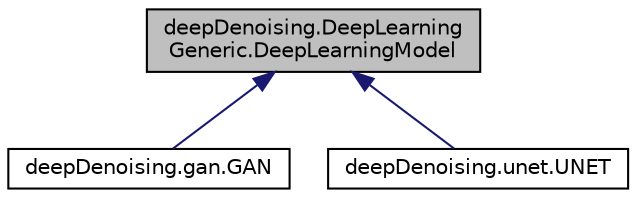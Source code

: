 digraph "deepDenoising.DeepLearningGeneric.DeepLearningModel"
{
  edge [fontname="Helvetica",fontsize="10",labelfontname="Helvetica",labelfontsize="10"];
  node [fontname="Helvetica",fontsize="10",shape=record];
  Node0 [label="deepDenoising.DeepLearning\lGeneric.DeepLearningModel",height=0.2,width=0.4,color="black", fillcolor="grey75", style="filled", fontcolor="black"];
  Node0 -> Node1 [dir="back",color="midnightblue",fontsize="10",style="solid",fontname="Helvetica"];
  Node1 [label="deepDenoising.gan.GAN",height=0.2,width=0.4,color="black", fillcolor="white", style="filled",URL="$classdeepDenoising_1_1gan_1_1GAN.html"];
  Node0 -> Node2 [dir="back",color="midnightblue",fontsize="10",style="solid",fontname="Helvetica"];
  Node2 [label="deepDenoising.unet.UNET",height=0.2,width=0.4,color="black", fillcolor="white", style="filled",URL="$classdeepDenoising_1_1unet_1_1UNET.html"];
}
